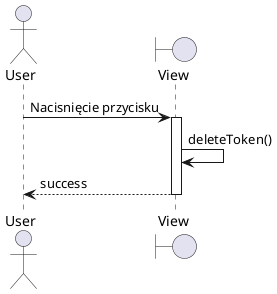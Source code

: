 @startuml MOK.11

Actor User as user 
boundary View as gui 
' control Local as local

user -> gui ++: Nacisnięcie przycisku 

gui -> gui : deleteToken()

return success
